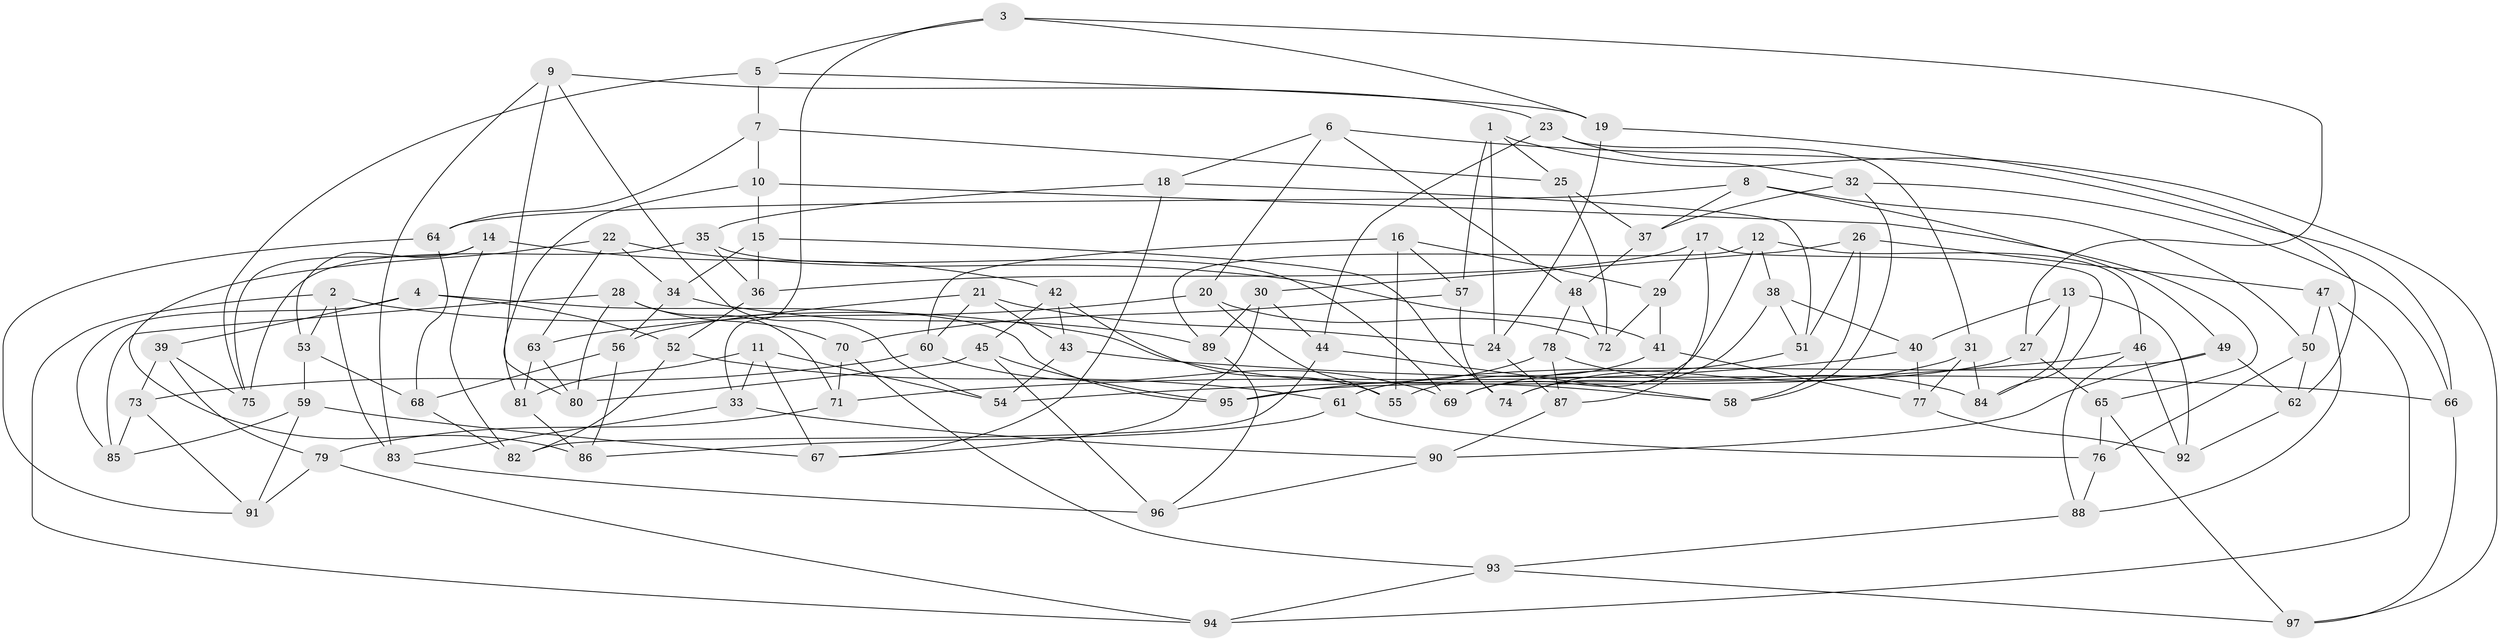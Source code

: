 // coarse degree distribution, {11: 0.02040816326530612, 9: 0.061224489795918366, 10: 0.12244897959183673, 8: 0.04081632653061224, 4: 0.5102040816326531, 3: 0.20408163265306123, 7: 0.04081632653061224}
// Generated by graph-tools (version 1.1) at 2025/54/03/04/25 22:54:00]
// undirected, 97 vertices, 194 edges
graph export_dot {
  node [color=gray90,style=filled];
  1;
  2;
  3;
  4;
  5;
  6;
  7;
  8;
  9;
  10;
  11;
  12;
  13;
  14;
  15;
  16;
  17;
  18;
  19;
  20;
  21;
  22;
  23;
  24;
  25;
  26;
  27;
  28;
  29;
  30;
  31;
  32;
  33;
  34;
  35;
  36;
  37;
  38;
  39;
  40;
  41;
  42;
  43;
  44;
  45;
  46;
  47;
  48;
  49;
  50;
  51;
  52;
  53;
  54;
  55;
  56;
  57;
  58;
  59;
  60;
  61;
  62;
  63;
  64;
  65;
  66;
  67;
  68;
  69;
  70;
  71;
  72;
  73;
  74;
  75;
  76;
  77;
  78;
  79;
  80;
  81;
  82;
  83;
  84;
  85;
  86;
  87;
  88;
  89;
  90;
  91;
  92;
  93;
  94;
  95;
  96;
  97;
  1 -- 57;
  1 -- 97;
  1 -- 25;
  1 -- 24;
  2 -- 94;
  2 -- 53;
  2 -- 58;
  2 -- 83;
  3 -- 27;
  3 -- 19;
  3 -- 5;
  3 -- 33;
  4 -- 39;
  4 -- 95;
  4 -- 85;
  4 -- 52;
  5 -- 19;
  5 -- 75;
  5 -- 7;
  6 -- 66;
  6 -- 18;
  6 -- 48;
  6 -- 20;
  7 -- 10;
  7 -- 25;
  7 -- 64;
  8 -- 50;
  8 -- 37;
  8 -- 64;
  8 -- 49;
  9 -- 54;
  9 -- 83;
  9 -- 80;
  9 -- 23;
  10 -- 65;
  10 -- 81;
  10 -- 15;
  11 -- 67;
  11 -- 81;
  11 -- 33;
  11 -- 54;
  12 -- 46;
  12 -- 89;
  12 -- 38;
  12 -- 69;
  13 -- 92;
  13 -- 27;
  13 -- 40;
  13 -- 84;
  14 -- 82;
  14 -- 42;
  14 -- 75;
  14 -- 53;
  15 -- 34;
  15 -- 36;
  15 -- 74;
  16 -- 57;
  16 -- 29;
  16 -- 55;
  16 -- 60;
  17 -- 36;
  17 -- 29;
  17 -- 84;
  17 -- 87;
  18 -- 51;
  18 -- 67;
  18 -- 35;
  19 -- 62;
  19 -- 24;
  20 -- 72;
  20 -- 63;
  20 -- 55;
  21 -- 60;
  21 -- 56;
  21 -- 43;
  21 -- 24;
  22 -- 34;
  22 -- 63;
  22 -- 41;
  22 -- 86;
  23 -- 31;
  23 -- 32;
  23 -- 44;
  24 -- 87;
  25 -- 37;
  25 -- 72;
  26 -- 51;
  26 -- 30;
  26 -- 47;
  26 -- 58;
  27 -- 65;
  27 -- 95;
  28 -- 80;
  28 -- 85;
  28 -- 71;
  28 -- 70;
  29 -- 72;
  29 -- 41;
  30 -- 67;
  30 -- 89;
  30 -- 44;
  31 -- 77;
  31 -- 69;
  31 -- 84;
  32 -- 58;
  32 -- 37;
  32 -- 66;
  33 -- 90;
  33 -- 83;
  34 -- 89;
  34 -- 56;
  35 -- 75;
  35 -- 36;
  35 -- 69;
  36 -- 52;
  37 -- 48;
  38 -- 74;
  38 -- 51;
  38 -- 40;
  39 -- 73;
  39 -- 79;
  39 -- 75;
  40 -- 77;
  40 -- 71;
  41 -- 77;
  41 -- 55;
  42 -- 43;
  42 -- 55;
  42 -- 45;
  43 -- 54;
  43 -- 66;
  44 -- 82;
  44 -- 58;
  45 -- 96;
  45 -- 95;
  45 -- 80;
  46 -- 92;
  46 -- 54;
  46 -- 88;
  47 -- 88;
  47 -- 94;
  47 -- 50;
  48 -- 78;
  48 -- 72;
  49 -- 61;
  49 -- 62;
  49 -- 90;
  50 -- 62;
  50 -- 76;
  51 -- 74;
  52 -- 61;
  52 -- 82;
  53 -- 59;
  53 -- 68;
  56 -- 86;
  56 -- 68;
  57 -- 74;
  57 -- 70;
  59 -- 85;
  59 -- 91;
  59 -- 67;
  60 -- 73;
  60 -- 69;
  61 -- 76;
  61 -- 86;
  62 -- 92;
  63 -- 80;
  63 -- 81;
  64 -- 68;
  64 -- 91;
  65 -- 76;
  65 -- 97;
  66 -- 97;
  68 -- 82;
  70 -- 71;
  70 -- 93;
  71 -- 79;
  73 -- 91;
  73 -- 85;
  76 -- 88;
  77 -- 92;
  78 -- 87;
  78 -- 84;
  78 -- 95;
  79 -- 91;
  79 -- 94;
  81 -- 86;
  83 -- 96;
  87 -- 90;
  88 -- 93;
  89 -- 96;
  90 -- 96;
  93 -- 94;
  93 -- 97;
}
